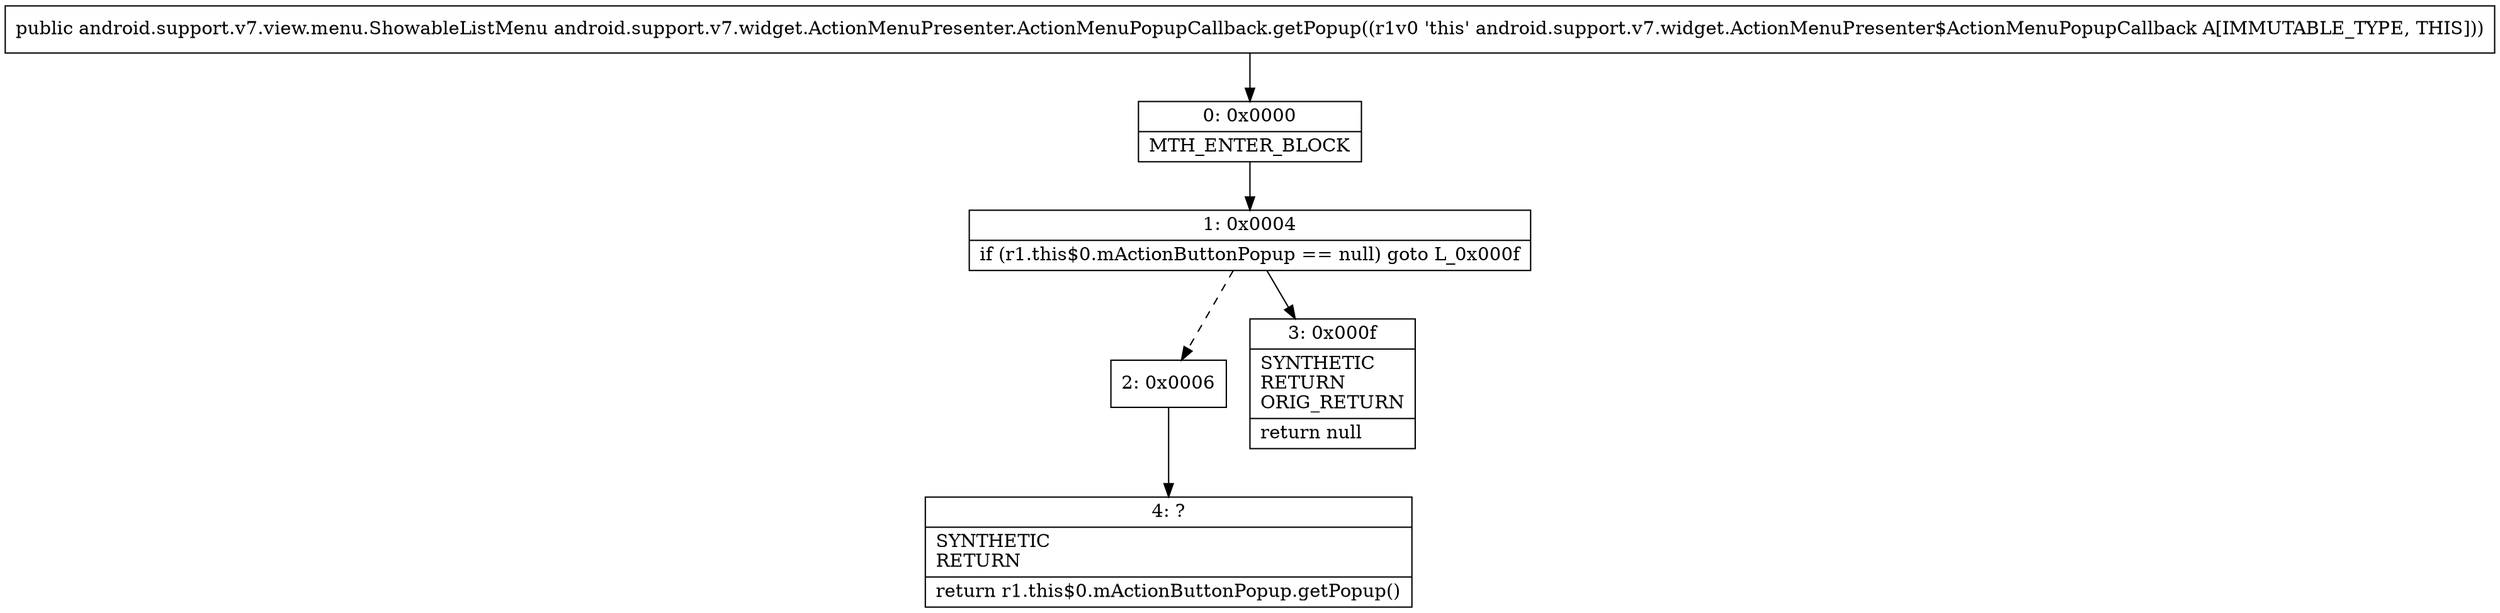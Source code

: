 digraph "CFG forandroid.support.v7.widget.ActionMenuPresenter.ActionMenuPopupCallback.getPopup()Landroid\/support\/v7\/view\/menu\/ShowableListMenu;" {
Node_0 [shape=record,label="{0\:\ 0x0000|MTH_ENTER_BLOCK\l}"];
Node_1 [shape=record,label="{1\:\ 0x0004|if (r1.this$0.mActionButtonPopup == null) goto L_0x000f\l}"];
Node_2 [shape=record,label="{2\:\ 0x0006}"];
Node_3 [shape=record,label="{3\:\ 0x000f|SYNTHETIC\lRETURN\lORIG_RETURN\l|return null\l}"];
Node_4 [shape=record,label="{4\:\ ?|SYNTHETIC\lRETURN\l|return r1.this$0.mActionButtonPopup.getPopup()\l}"];
MethodNode[shape=record,label="{public android.support.v7.view.menu.ShowableListMenu android.support.v7.widget.ActionMenuPresenter.ActionMenuPopupCallback.getPopup((r1v0 'this' android.support.v7.widget.ActionMenuPresenter$ActionMenuPopupCallback A[IMMUTABLE_TYPE, THIS])) }"];
MethodNode -> Node_0;
Node_0 -> Node_1;
Node_1 -> Node_2[style=dashed];
Node_1 -> Node_3;
Node_2 -> Node_4;
}

